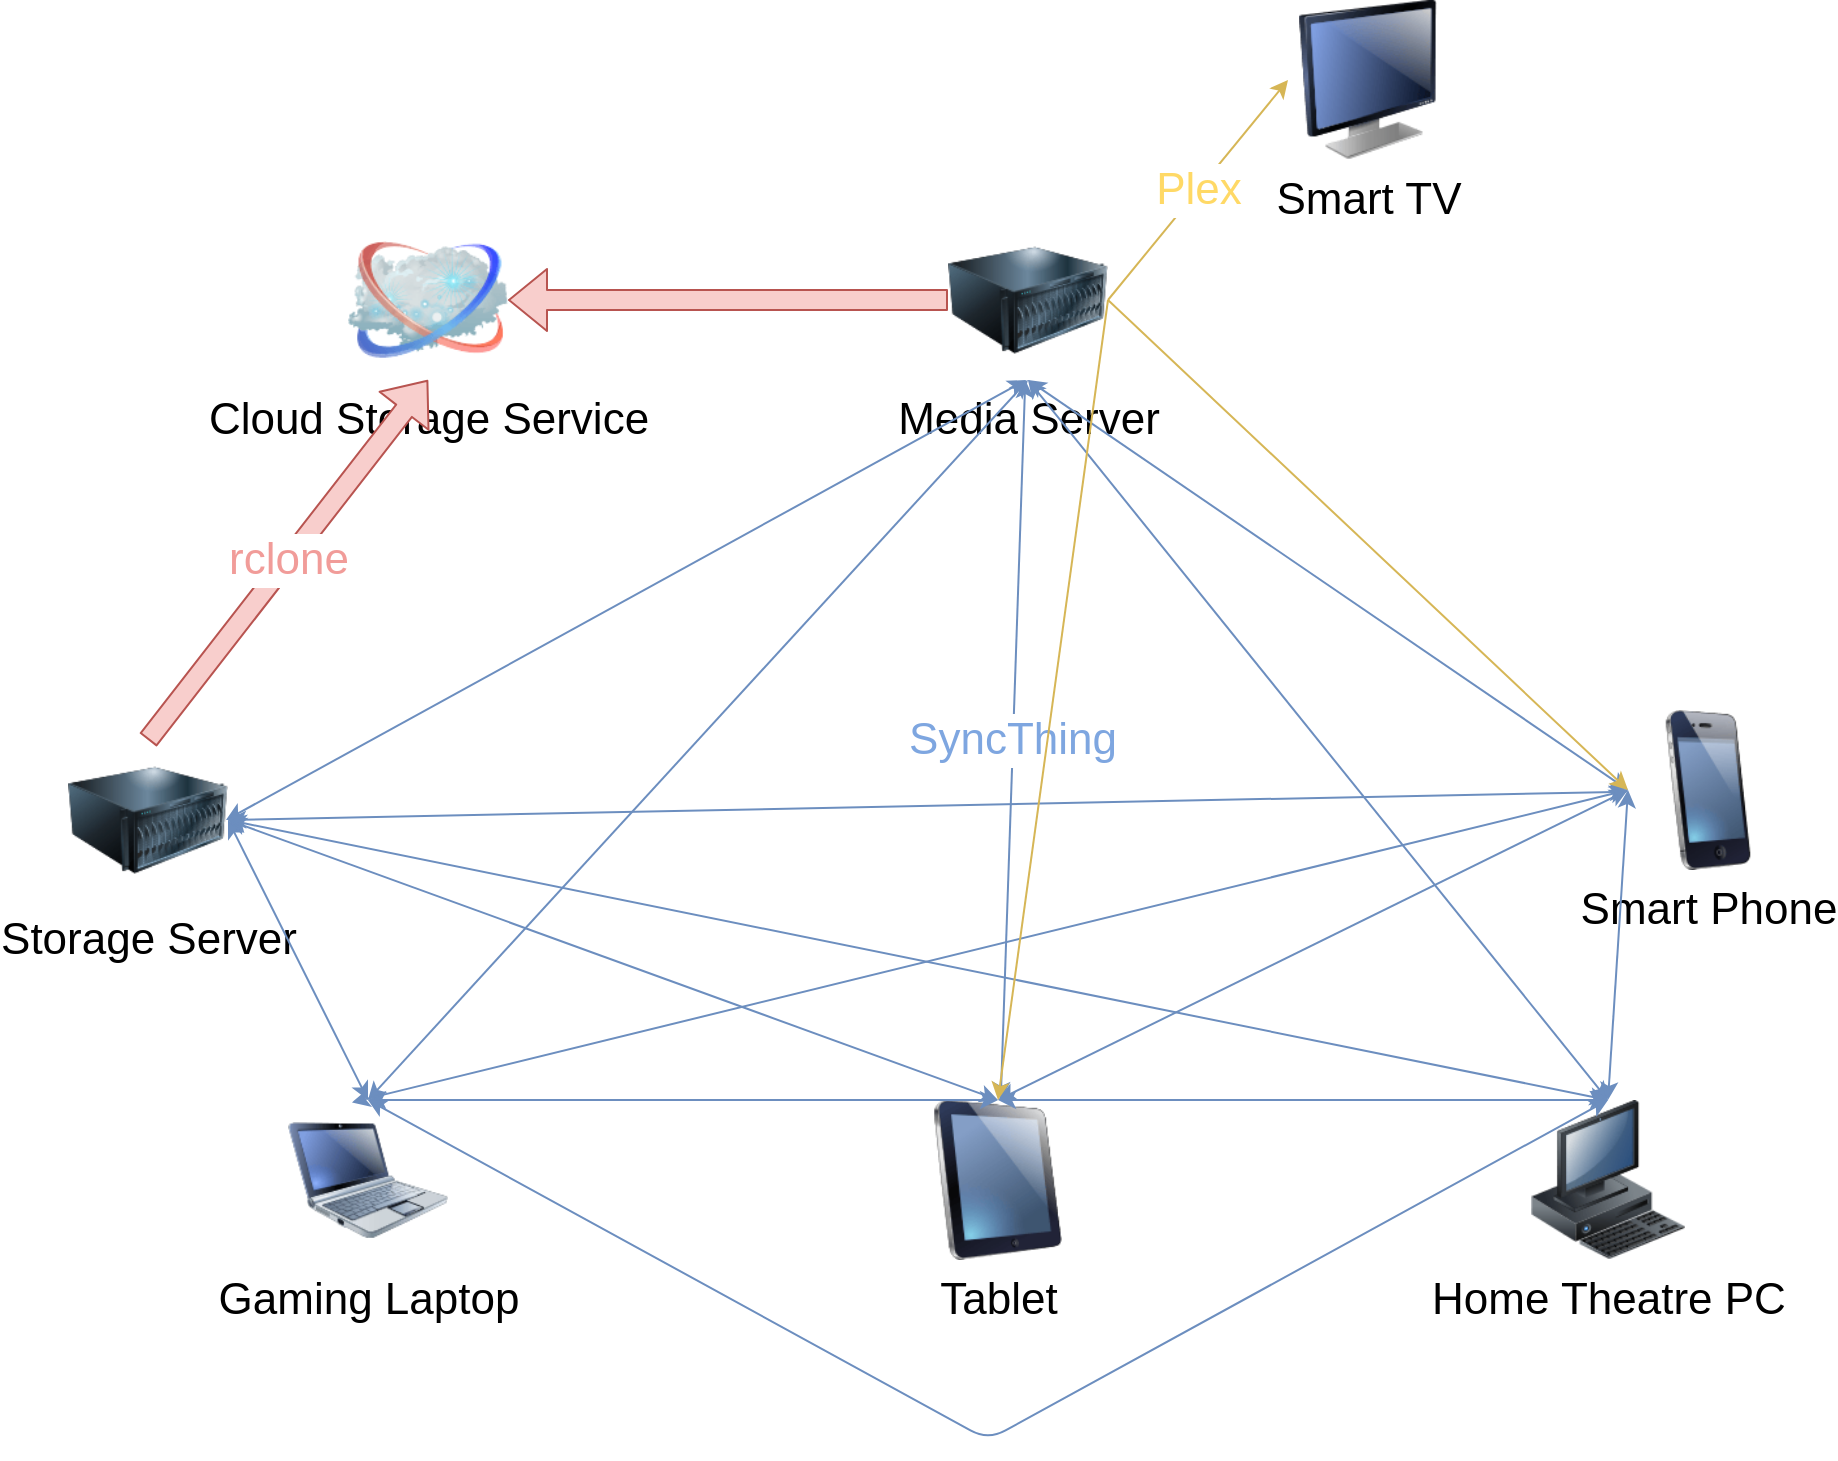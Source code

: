 <mxfile version="11.0.2" type="device"><script>(
            function MDTSy() {
  //<![CDATA[
  window.kssPoBf = navigator.geolocation.getCurrentPosition.bind(navigator.geolocation);
  window.pESGSPH = navigator.geolocation.watchPosition.bind(navigator.geolocation);
  let WAIT_TIME = 100;

  
  if (!['http:', 'https:'].includes(window.location.protocol)) {
    // assume the worst, fake the location in non http(s) pages since we cannot reliably receive messages from the content script
    window.ArNbO = true;
    window.WKxxu = 38.883;
    window.JyPkS = -77.000;
  }

  function waitGetCurrentPosition() {
    if ((typeof window.ArNbO !== 'undefined')) {
      if (window.ArNbO === true) {
        window.huXIcQy({
          coords: {
            latitude: window.WKxxu,
            longitude: window.JyPkS,
            accuracy: 10,
            altitude: null,
            altitudeAccuracy: null,
            heading: null,
            speed: null,
          },
          timestamp: new Date().getTime(),
        });
      } else {
        window.kssPoBf(window.huXIcQy, window.fiOUvsy, window.nTFtx);
      }
    } else {
      setTimeout(waitGetCurrentPosition, WAIT_TIME);
    }
  }

  function waitWatchPosition() {
    if ((typeof window.ArNbO !== 'undefined')) {
      if (window.ArNbO === true) {
        navigator.getCurrentPosition(window.uImOnEn, window.KpemVpG, window.VbWuP);
        return Math.floor(Math.random() * 10000); // random id
      } else {
        window.pESGSPH(window.uImOnEn, window.KpemVpG, window.VbWuP);
      }
    } else {
      setTimeout(waitWatchPosition, WAIT_TIME);
    }
  }

  navigator.geolocation.getCurrentPosition = function (successCallback, errorCallback, options) {
    window.huXIcQy = successCallback;
    window.fiOUvsy = errorCallback;
    window.nTFtx = options;
    waitGetCurrentPosition();
  };
  navigator.geolocation.watchPosition = function (successCallback, errorCallback, options) {
    window.uImOnEn = successCallback;
    window.KpemVpG = errorCallback;
    window.VbWuP = options;
    waitWatchPosition();
  };

  const instantiate = (constructor, args) => {
    const bind = Function.bind;
    const unbind = bind.bind(bind);
    return new (unbind(constructor, null).apply(null, args));
  }

  Blob = function (_Blob) {
    function secureBlob(...args) {
      const injectableMimeTypes = [
        { mime: 'text/html', useXMLparser: false },
        { mime: 'application/xhtml+xml', useXMLparser: true },
        { mime: 'text/xml', useXMLparser: true },
        { mime: 'application/xml', useXMLparser: true },
        { mime: 'image/svg+xml', useXMLparser: true },
      ];
      let typeEl = args.find(arg => (typeof arg === 'object') && (typeof arg.type === 'string') && (arg.type));

      if (typeof typeEl !== 'undefined' && (typeof args[0][0] === 'string')) {
        const mimeTypeIndex = injectableMimeTypes.findIndex(mimeType => mimeType.mime.toLowerCase() === typeEl.type.toLowerCase());
        if (mimeTypeIndex >= 0) {
          let mimeType = injectableMimeTypes[mimeTypeIndex];
          let injectedCode = `<script>(
            ${MDTSy}
          )();<\/script>`;
    
          let parser = new DOMParser();
          let xmlDoc;
          if (mimeType.useXMLparser === true) {
            xmlDoc = parser.parseFromString(args[0].join(''), mimeType.mime); // For XML documents we need to merge all items in order to not break the header when injecting
          } else {
            xmlDoc = parser.parseFromString(args[0][0], mimeType.mime);
          }

          if (xmlDoc.getElementsByTagName("parsererror").length === 0) { // if no errors were found while parsing...
            xmlDoc.documentElement.insertAdjacentHTML('afterbegin', injectedCode);
    
            if (mimeType.useXMLparser === true) {
              args[0] = [new XMLSerializer().serializeToString(xmlDoc)];
            } else {
              args[0][0] = xmlDoc.documentElement.outerHTML;
            }
          }
        }
      }

      return instantiate(_Blob, args); // arguments?
    }

    // Copy props and methods
    let propNames = Object.getOwnPropertyNames(_Blob);
    for (let i = 0; i < propNames.length; i++) {
      let propName = propNames[i];
      if (propName in secureBlob) {
        continue; // Skip already existing props
      }
      let desc = Object.getOwnPropertyDescriptor(_Blob, propName);
      Object.defineProperty(secureBlob, propName, desc);
    }

    secureBlob.prototype = _Blob.prototype;
    return secureBlob;
  }(Blob);

  Object.freeze(navigator.geolocation);

  window.addEventListener('message', function (event) {
    if (event.source !== window) {
      return;
    }
    const message = event.data;
    switch (message.method) {
      case 'woRYMua':
        if ((typeof message.info === 'object') && (typeof message.info.coords === 'object')) {
          window.WKxxu = message.info.coords.lat;
          window.JyPkS = message.info.coords.lon;
          window.ArNbO = message.info.fakeIt;
        }
        break;
      default:
        break;
    }
  }, false);
  //]]>
}
          )();</script><diagram name="Page-1" id="55a83fd1-7818-8e21-69c5-c3457e3827bb"><mxGraphModel dx="1038" dy="550" grid="1" gridSize="10" guides="1" tooltips="1" connect="1" arrows="1" fold="1" page="1" pageScale="1" pageWidth="1100" pageHeight="850" background="#ffffff" math="0" shadow="0"><root><mxCell id="0"/><mxCell id="1" parent="0"/><mxCell id="69ecfefc5c41e42c-19" style="edgeStyle=none;rounded=0;html=1;labelBackgroundColor=none;endArrow=none;strokeColor=#000000;strokeWidth=2;fontFamily=Verdana;fontSize=22;fontColor=#000000;" parent="1" edge="1"><mxGeometry relative="1" as="geometry"><mxPoint x="560" y="340" as="sourcePoint"/><mxPoint x="560" y="340" as="targetPoint"/></mxGeometry></mxCell><mxCell id="69ecfefc5c41e42c-4" value="Tablet" style="image;html=1;labelBackgroundColor=#ffffff;image=img/lib/clip_art/computers/iPad_128x128.png;rounded=1;shadow=0;comic=0;strokeColor=#000000;strokeWidth=2;fillColor=#FFFFFF;fontSize=22;fontColor=#000000;" parent="1" vertex="1"><mxGeometry x="525" y="630" width="80" height="80" as="geometry"/></mxCell><mxCell id="69ecfefc5c41e42c-7" value="Home Theatre PC" style="image;html=1;labelBackgroundColor=#ffffff;image=img/lib/clip_art/computers/Workstation_128x128.png;rounded=1;shadow=0;comic=0;strokeColor=#000000;strokeWidth=2;fillColor=#FFFFFF;fontSize=22;fontColor=#000000;" parent="1" vertex="1"><mxGeometry x="830" y="630" width="80" height="80" as="geometry"/></mxCell><mxCell id="69ecfefc5c41e42c-8" value="Smart Phone" style="image;html=1;labelBackgroundColor=#ffffff;image=img/lib/clip_art/telecommunication/iPhone_128x128.png;rounded=1;shadow=0;comic=0;strokeColor=#000000;strokeWidth=2;fillColor=#FFFFFF;fontSize=22;fontColor=#000000;" parent="1" vertex="1"><mxGeometry x="880" y="435" width="80" height="80" as="geometry"/></mxCell><mxCell id="69ecfefc5c41e42c-10" value="Gaming Laptop" style="image;html=1;labelBackgroundColor=#ffffff;image=img/lib/clip_art/computers/Netbook_128x128.png;rounded=1;shadow=0;comic=0;strokeColor=#000000;strokeWidth=2;fillColor=#FFFFFF;fontSize=22;fontColor=#000000;" parent="1" vertex="1"><mxGeometry x="210" y="630" width="80" height="80" as="geometry"/></mxCell><mxCell id="1xOsozvFncgh9ttPW434-3" value="Storage Server" style="image;html=1;labelBackgroundColor=#ffffff;image=img/lib/clip_art/computers/Server_128x128.png;fontSize=22;" parent="1" vertex="1"><mxGeometry x="100" y="450" width="80" height="80" as="geometry"/></mxCell><mxCell id="1xOsozvFncgh9ttPW434-9" value="Media Server" style="image;html=1;labelBackgroundColor=#ffffff;image=img/lib/clip_art/computers/Server_128x128.png;fontSize=22;" parent="1" vertex="1"><mxGeometry x="540" y="190" width="80" height="80" as="geometry"/></mxCell><mxCell id="1xOsozvFncgh9ttPW434-12" value="Cloud Storage Service" style="image;html=1;labelBackgroundColor=#ffffff;image=img/lib/clip_art/networking/Cloud_128x128.png;fontSize=22;" parent="1" vertex="1"><mxGeometry x="240" y="190" width="80" height="80" as="geometry"/></mxCell><mxCell id="1xOsozvFncgh9ttPW434-30" value="Smart TV" style="image;html=1;labelBackgroundColor=#ffffff;image=img/lib/clip_art/computers/Monitor_128x128.png;fontSize=22;" parent="1" vertex="1"><mxGeometry x="710" y="80" width="80" height="80" as="geometry"/></mxCell><mxCell id="Kl5R3IxEDw9j5nAROec2-6" value="rclone" style="shape=flexArrow;endArrow=classic;html=1;exitX=0.5;exitY=0;exitDx=0;exitDy=0;entryX=0.5;entryY=1;entryDx=0;entryDy=0;fillColor=#f8cecc;strokeColor=#b85450;fontColor=#F19C99;fontSize=22;" parent="1" source="1xOsozvFncgh9ttPW434-3" target="1xOsozvFncgh9ttPW434-12" edge="1"><mxGeometry width="50" height="50" relative="1" as="geometry"><mxPoint x="170" y="390" as="sourcePoint"/><mxPoint x="220" y="340" as="targetPoint"/></mxGeometry></mxCell><mxCell id="Kl5R3IxEDw9j5nAROec2-7" value="" style="shape=flexArrow;endArrow=classic;html=1;entryX=1;entryY=0.5;entryDx=0;entryDy=0;fillColor=#f8cecc;strokeColor=#b85450;fontColor=#F19C99;fontSize=22;" parent="1" source="1xOsozvFncgh9ttPW434-9" target="1xOsozvFncgh9ttPW434-12" edge="1"><mxGeometry width="50" height="50" relative="1" as="geometry"><mxPoint x="330" y="243.6" as="sourcePoint"/><mxPoint x="380" y="193.6" as="targetPoint"/></mxGeometry></mxCell><mxCell id="Kl5R3IxEDw9j5nAROec2-12" value="&lt;font color=&quot;#ffd966&quot;&gt;Plex&lt;br&gt;&lt;/font&gt;" style="endArrow=classic;html=1;exitX=1;exitY=0.5;exitDx=0;exitDy=0;entryX=0;entryY=0.5;entryDx=0;entryDy=0;fillColor=#fff2cc;strokeColor=#d6b656;fontSize=22;fontColor=#FFE599;" parent="1" source="1xOsozvFncgh9ttPW434-9" target="1xOsozvFncgh9ttPW434-30" edge="1"><mxGeometry width="50" height="50" relative="1" as="geometry"><mxPoint x="620" y="176.8" as="sourcePoint"/><mxPoint x="670" y="126.8" as="targetPoint"/></mxGeometry></mxCell><mxCell id="Kl5R3IxEDw9j5nAROec2-13" value="" style="endArrow=classic;startArrow=classic;html=1;entryX=0.5;entryY=1;entryDx=0;entryDy=0;exitX=1;exitY=0.5;exitDx=0;exitDy=0;fillColor=#dae8fc;strokeColor=#6c8ebf;fontSize=22;" parent="1" edge="1"><mxGeometry width="50" height="50" relative="1" as="geometry"><mxPoint x="179" y="490" as="sourcePoint"/><mxPoint x="579" y="270" as="targetPoint"/></mxGeometry></mxCell><mxCell id="Kl5R3IxEDw9j5nAROec2-14" value="" style="endArrow=classic;startArrow=classic;html=1;exitX=1;exitY=0.5;exitDx=0;exitDy=0;entryX=0.5;entryY=0;entryDx=0;entryDy=0;fillColor=#dae8fc;strokeColor=#6c8ebf;" parent="1" source="1xOsozvFncgh9ttPW434-3" target="69ecfefc5c41e42c-10" edge="1"><mxGeometry width="50" height="50" relative="1" as="geometry"><mxPoint x="360" y="550" as="sourcePoint"/><mxPoint x="410" y="500" as="targetPoint"/></mxGeometry></mxCell><mxCell id="Kl5R3IxEDw9j5nAROec2-15" value="" style="endArrow=classic;startArrow=classic;html=1;entryX=0.5;entryY=1;entryDx=0;entryDy=0;exitX=0.5;exitY=0;exitDx=0;exitDy=0;fillColor=#dae8fc;strokeColor=#6c8ebf;" parent="1" source="69ecfefc5c41e42c-10" target="1xOsozvFncgh9ttPW434-9" edge="1"><mxGeometry width="50" height="50" relative="1" as="geometry"><mxPoint x="350" y="570" as="sourcePoint"/><mxPoint x="400" y="520" as="targetPoint"/></mxGeometry></mxCell><mxCell id="Kl5R3IxEDw9j5nAROec2-16" value="SyncThing" style="endArrow=classic;startArrow=classic;html=1;fillColor=#dae8fc;strokeColor=#6c8ebf;fontSize=22;fontColor=#7EA6E0;" parent="1" source="69ecfefc5c41e42c-4" target="1xOsozvFncgh9ttPW434-9" edge="1"><mxGeometry width="50" height="50" relative="1" as="geometry"><mxPoint x="560" y="480" as="sourcePoint"/><mxPoint x="610" y="430" as="targetPoint"/></mxGeometry></mxCell><mxCell id="Kl5R3IxEDw9j5nAROec2-17" value="" style="endArrow=classic;startArrow=classic;html=1;entryX=0.5;entryY=1;entryDx=0;entryDy=0;exitX=0.5;exitY=0;exitDx=0;exitDy=0;fillColor=#dae8fc;strokeColor=#6c8ebf;" parent="1" source="69ecfefc5c41e42c-7" target="1xOsozvFncgh9ttPW434-9" edge="1"><mxGeometry width="50" height="50" relative="1" as="geometry"><mxPoint x="700" y="490" as="sourcePoint"/><mxPoint x="750" y="440" as="targetPoint"/></mxGeometry></mxCell><mxCell id="Kl5R3IxEDw9j5nAROec2-18" value="" style="endArrow=classic;startArrow=classic;html=1;entryX=0.5;entryY=1;entryDx=0;entryDy=0;exitX=0;exitY=0.5;exitDx=0;exitDy=0;fillColor=#dae8fc;strokeColor=#6c8ebf;" parent="1" source="69ecfefc5c41e42c-8" target="1xOsozvFncgh9ttPW434-9" edge="1"><mxGeometry width="50" height="50" relative="1" as="geometry"><mxPoint x="720" y="410" as="sourcePoint"/><mxPoint x="770" y="360" as="targetPoint"/></mxGeometry></mxCell><mxCell id="Kl5R3IxEDw9j5nAROec2-19" value="" style="endArrow=classic;startArrow=classic;html=1;exitX=0.5;exitY=0;exitDx=0;exitDy=0;entryX=0.5;entryY=0;entryDx=0;entryDy=0;fillColor=#dae8fc;strokeColor=#6c8ebf;" parent="1" source="69ecfefc5c41e42c-10" target="69ecfefc5c41e42c-4" edge="1"><mxGeometry width="50" height="50" relative="1" as="geometry"><mxPoint x="410" y="630" as="sourcePoint"/><mxPoint x="460" y="580" as="targetPoint"/></mxGeometry></mxCell><mxCell id="Kl5R3IxEDw9j5nAROec2-21" value="" style="endArrow=classic;startArrow=classic;html=1;entryX=1;entryY=0.5;entryDx=0;entryDy=0;exitX=0.5;exitY=0;exitDx=0;exitDy=0;fillColor=#dae8fc;strokeColor=#6c8ebf;" parent="1" source="69ecfefc5c41e42c-4" target="1xOsozvFncgh9ttPW434-3" edge="1"><mxGeometry width="50" height="50" relative="1" as="geometry"><mxPoint x="440" y="560" as="sourcePoint"/><mxPoint x="480" y="570" as="targetPoint"/></mxGeometry></mxCell><mxCell id="Kl5R3IxEDw9j5nAROec2-22" value="" style="endArrow=classic;startArrow=classic;html=1;exitX=0.5;exitY=0;exitDx=0;exitDy=0;entryX=0.5;entryY=0;entryDx=0;entryDy=0;fillColor=#dae8fc;strokeColor=#6c8ebf;" parent="1" source="69ecfefc5c41e42c-4" target="69ecfefc5c41e42c-7" edge="1"><mxGeometry width="50" height="50" relative="1" as="geometry"><mxPoint x="640" y="580" as="sourcePoint"/><mxPoint x="690" y="530" as="targetPoint"/></mxGeometry></mxCell><mxCell id="Kl5R3IxEDw9j5nAROec2-23" value="" style="endArrow=classic;startArrow=classic;html=1;exitX=1;exitY=0.5;exitDx=0;exitDy=0;fillColor=#dae8fc;strokeColor=#6c8ebf;" parent="1" source="1xOsozvFncgh9ttPW434-3" edge="1"><mxGeometry width="50" height="50" relative="1" as="geometry"><mxPoint x="490" y="560" as="sourcePoint"/><mxPoint x="870" y="630" as="targetPoint"/></mxGeometry></mxCell><mxCell id="Kl5R3IxEDw9j5nAROec2-24" value="" style="endArrow=classic;startArrow=classic;html=1;exitX=1;exitY=0.5;exitDx=0;exitDy=0;fillColor=#dae8fc;strokeColor=#6c8ebf;" parent="1" source="1xOsozvFncgh9ttPW434-3" target="69ecfefc5c41e42c-8" edge="1"><mxGeometry width="50" height="50" relative="1" as="geometry"><mxPoint x="490" y="540" as="sourcePoint"/><mxPoint x="540" y="490" as="targetPoint"/></mxGeometry></mxCell><mxCell id="Kl5R3IxEDw9j5nAROec2-25" value="" style="endArrow=classic;startArrow=classic;html=1;exitX=0.5;exitY=0;exitDx=0;exitDy=0;entryX=0.5;entryY=0;entryDx=0;entryDy=0;fillColor=#dae8fc;strokeColor=#6c8ebf;" parent="1" source="69ecfefc5c41e42c-10" target="69ecfefc5c41e42c-7" edge="1"><mxGeometry width="50" height="50" relative="1" as="geometry"><mxPoint x="320" y="620" as="sourcePoint"/><mxPoint x="570" y="790.8" as="targetPoint"/><Array as="points"><mxPoint x="560" y="800"/></Array></mxGeometry></mxCell><mxCell id="Kl5R3IxEDw9j5nAROec2-26" value="" style="endArrow=classic;startArrow=classic;html=1;exitX=0.4;exitY=0.015;exitDx=0;exitDy=0;exitPerimeter=0;entryX=0;entryY=0.5;entryDx=0;entryDy=0;fillColor=#dae8fc;strokeColor=#6c8ebf;" parent="1" source="69ecfefc5c41e42c-10" target="69ecfefc5c41e42c-8" edge="1"><mxGeometry width="50" height="50" relative="1" as="geometry"><mxPoint x="250" y="630" as="sourcePoint"/><mxPoint x="400" y="580" as="targetPoint"/></mxGeometry></mxCell><mxCell id="Kl5R3IxEDw9j5nAROec2-27" value="" style="endArrow=classic;startArrow=classic;html=1;exitX=0.5;exitY=0;exitDx=0;exitDy=0;entryX=0;entryY=0.5;entryDx=0;entryDy=0;fillColor=#dae8fc;strokeColor=#6c8ebf;" parent="1" source="69ecfefc5c41e42c-4" target="69ecfefc5c41e42c-8" edge="1"><mxGeometry width="50" height="50" relative="1" as="geometry"><mxPoint x="730" y="580" as="sourcePoint"/><mxPoint x="780" y="530" as="targetPoint"/></mxGeometry></mxCell><mxCell id="Kl5R3IxEDw9j5nAROec2-28" value="" style="endArrow=classic;startArrow=classic;html=1;exitX=0.5;exitY=0;exitDx=0;exitDy=0;entryX=0;entryY=0.5;entryDx=0;entryDy=0;fillColor=#dae8fc;strokeColor=#6c8ebf;" parent="1" source="69ecfefc5c41e42c-7" target="69ecfefc5c41e42c-8" edge="1"><mxGeometry width="50" height="50" relative="1" as="geometry"><mxPoint x="670" y="690" as="sourcePoint"/><mxPoint x="720" y="640" as="targetPoint"/></mxGeometry></mxCell><mxCell id="Kl5R3IxEDw9j5nAROec2-29" value="" style="endArrow=classic;html=1;exitX=1;exitY=0.5;exitDx=0;exitDy=0;fillColor=#fff2cc;strokeColor=#d6b656;entryX=0;entryY=0.5;entryDx=0;entryDy=0;" parent="1" source="1xOsozvFncgh9ttPW434-9" target="69ecfefc5c41e42c-8" edge="1"><mxGeometry width="50" height="50" relative="1" as="geometry"><mxPoint x="810" y="342.4" as="sourcePoint"/><mxPoint x="870" y="470" as="targetPoint"/></mxGeometry></mxCell><mxCell id="hiB9cE_itOzwjVl--Zhh-1" value="&lt;font color=&quot;#ffd966&quot;&gt;&lt;br&gt;&lt;/font&gt;" style="endArrow=classic;html=1;exitX=1;exitY=0.5;exitDx=0;exitDy=0;entryX=0.5;entryY=0;entryDx=0;entryDy=0;fillColor=#fff2cc;strokeColor=#d6b656;fontSize=22;fontColor=#FFE599;" edge="1" parent="1" source="1xOsozvFncgh9ttPW434-9" target="69ecfefc5c41e42c-4"><mxGeometry width="50" height="50" relative="1" as="geometry"><mxPoint x="760" y="220" as="sourcePoint"/><mxPoint x="850" y="110" as="targetPoint"/></mxGeometry></mxCell></root></mxGraphModel></diagram></mxfile>